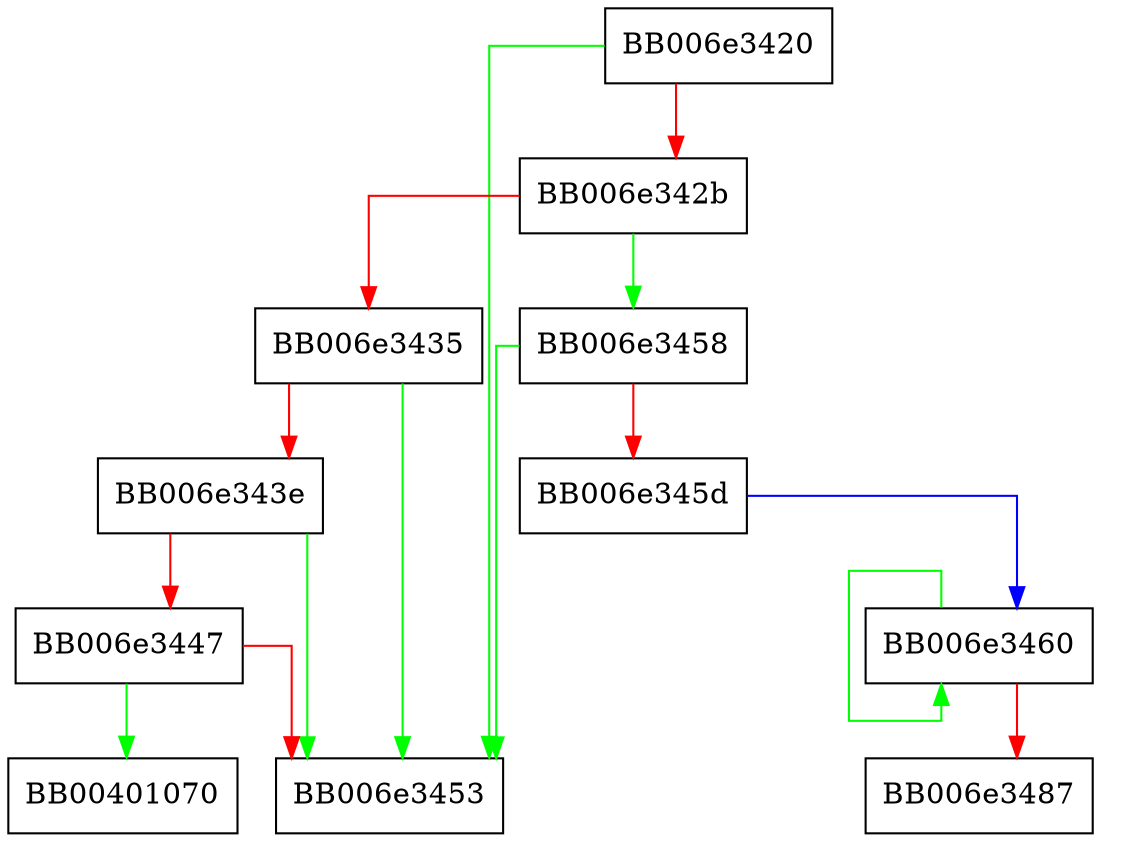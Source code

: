 digraph test_rng_nonce {
  node [shape="box"];
  graph [splines=ortho];
  BB006e3420 -> BB006e3453 [color="green"];
  BB006e3420 -> BB006e342b [color="red"];
  BB006e342b -> BB006e3458 [color="green"];
  BB006e342b -> BB006e3435 [color="red"];
  BB006e3435 -> BB006e3453 [color="green"];
  BB006e3435 -> BB006e343e [color="red"];
  BB006e343e -> BB006e3453 [color="green"];
  BB006e343e -> BB006e3447 [color="red"];
  BB006e3447 -> BB00401070 [color="green"];
  BB006e3447 -> BB006e3453 [color="red"];
  BB006e3458 -> BB006e3453 [color="green"];
  BB006e3458 -> BB006e345d [color="red"];
  BB006e345d -> BB006e3460 [color="blue"];
  BB006e3460 -> BB006e3460 [color="green"];
  BB006e3460 -> BB006e3487 [color="red"];
}